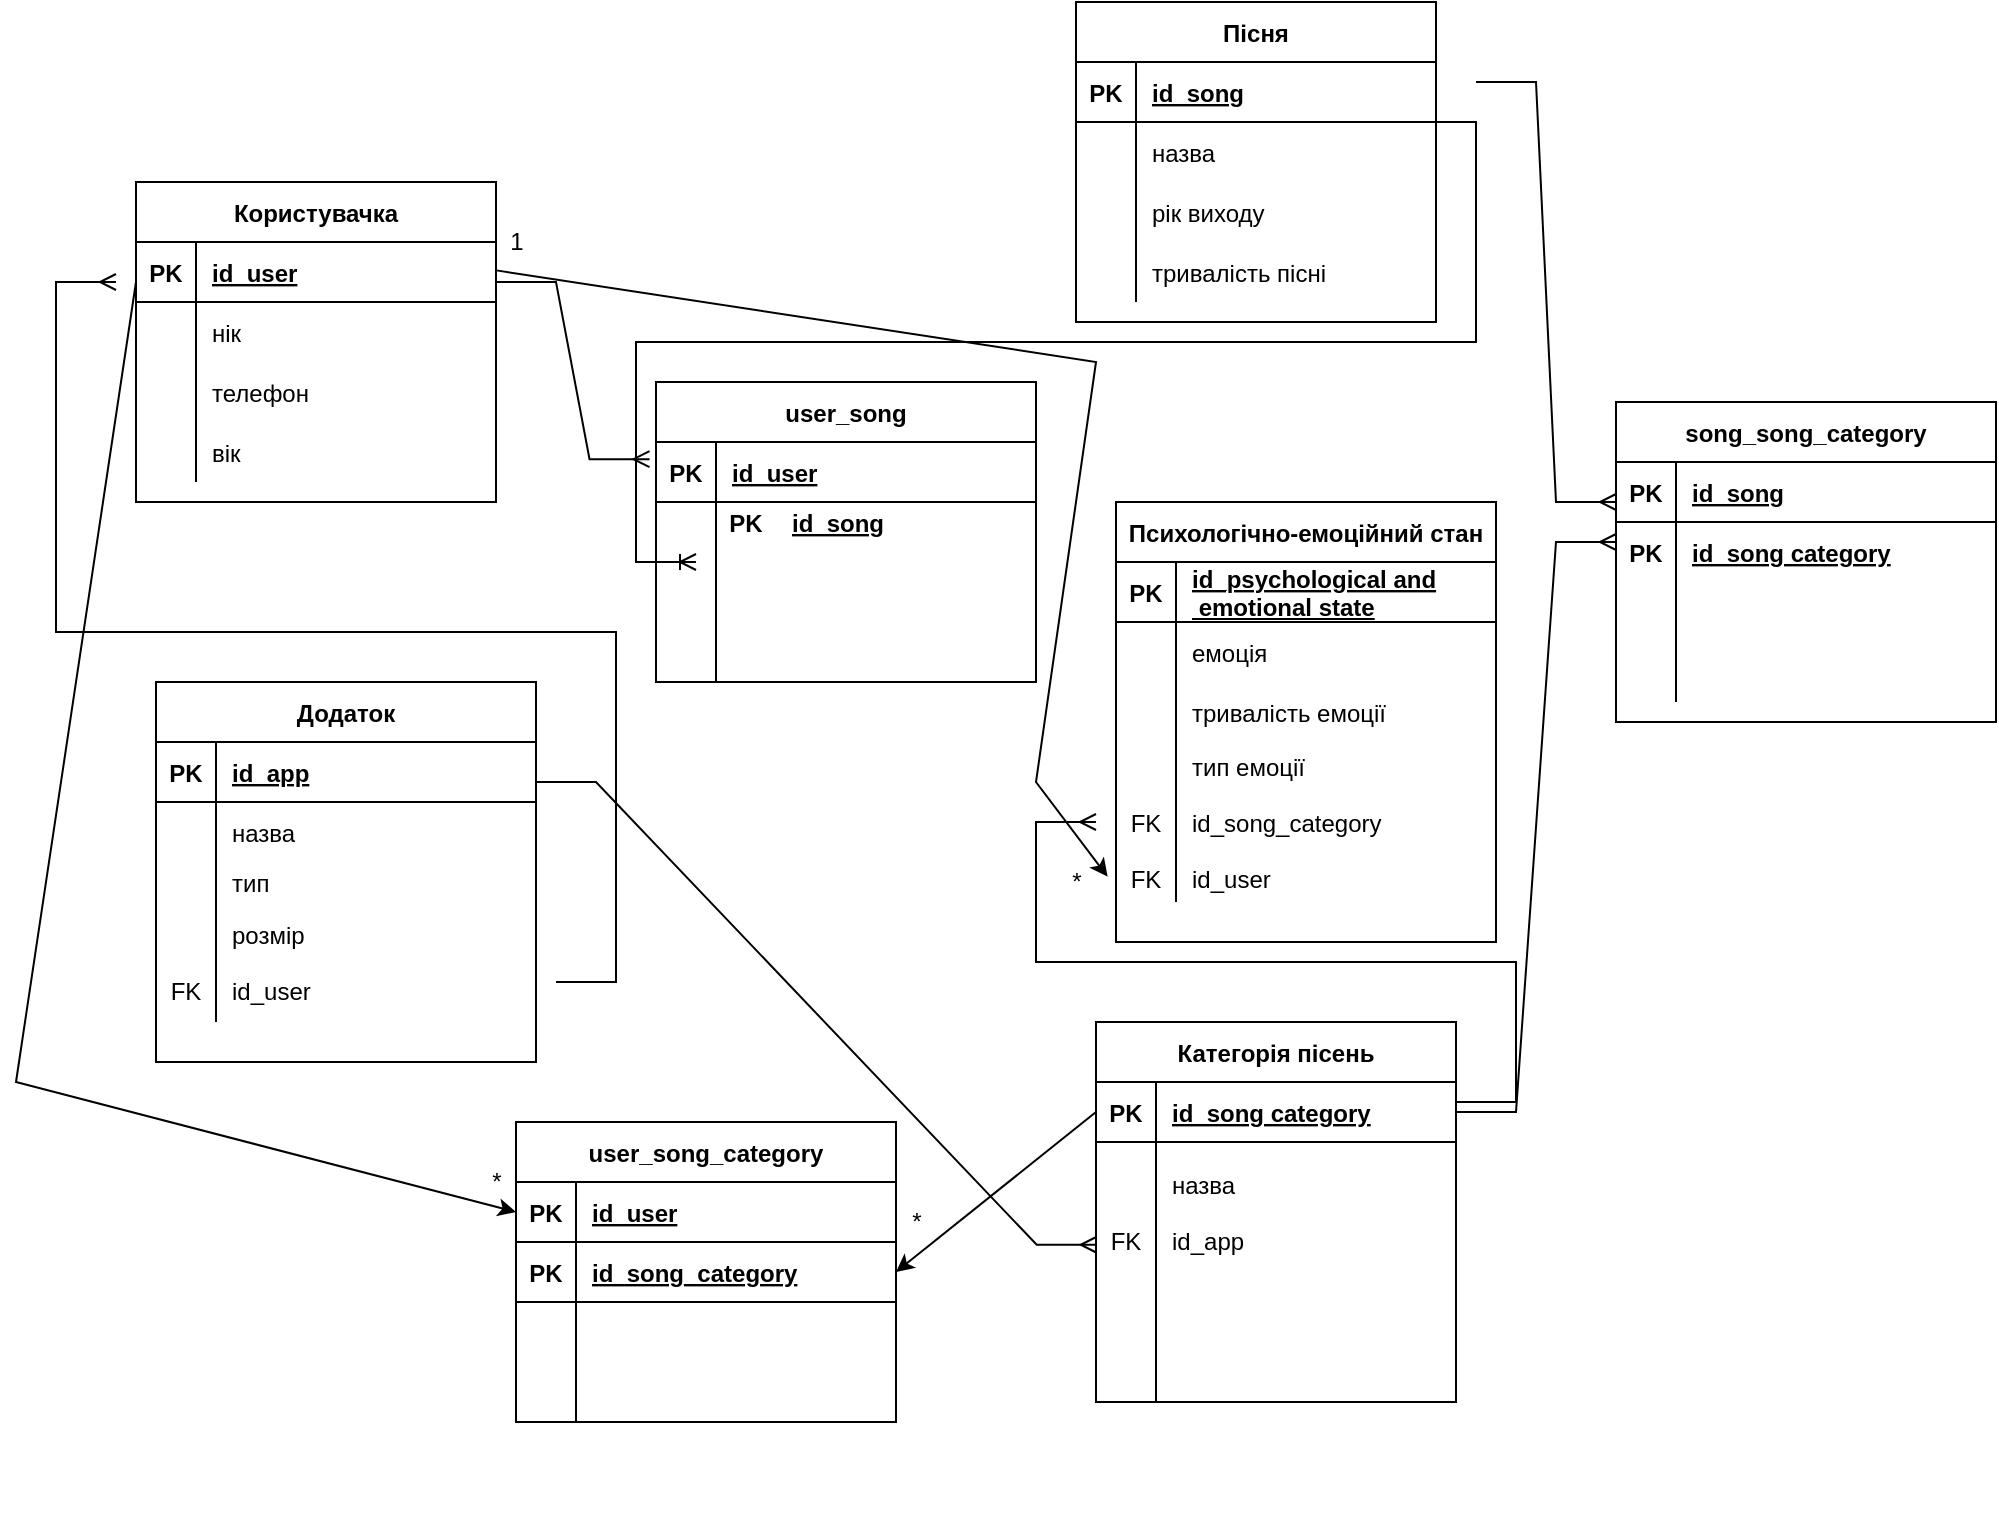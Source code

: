 <?xml version="1.0" encoding="UTF-8"?>
<mxfile version="20.4.0" type="device"><diagram id="ghpTAHf-HTr0tIL5k3uQ" name="Страница 1"><mxGraphModel dx="1263" dy="579" grid="1" gridSize="10" guides="1" tooltips="1" connect="1" arrows="1" fold="1" page="1" pageScale="1" pageWidth="1654" pageHeight="2336" math="0" shadow="0"><root><mxCell id="0"/><mxCell id="1" parent="0"/><mxCell id="PmiIyw7AgyllEpzQ0Uex-28" value="Користувачка" style="shape=table;startSize=30;container=1;collapsible=1;childLayout=tableLayout;fixedRows=1;rowLines=0;fontStyle=1;align=center;resizeLast=1;" vertex="1" parent="1"><mxGeometry x="100" y="90" width="180" height="160" as="geometry"/></mxCell><mxCell id="PmiIyw7AgyllEpzQ0Uex-29" value="" style="shape=tableRow;horizontal=0;startSize=0;swimlaneHead=0;swimlaneBody=0;fillColor=none;collapsible=0;dropTarget=0;points=[[0,0.5],[1,0.5]];portConstraint=eastwest;top=0;left=0;right=0;bottom=1;" vertex="1" parent="PmiIyw7AgyllEpzQ0Uex-28"><mxGeometry y="30" width="180" height="30" as="geometry"/></mxCell><mxCell id="PmiIyw7AgyllEpzQ0Uex-30" value="PK" style="shape=partialRectangle;connectable=0;fillColor=none;top=0;left=0;bottom=0;right=0;fontStyle=1;overflow=hidden;" vertex="1" parent="PmiIyw7AgyllEpzQ0Uex-29"><mxGeometry width="30" height="30" as="geometry"><mxRectangle width="30" height="30" as="alternateBounds"/></mxGeometry></mxCell><mxCell id="PmiIyw7AgyllEpzQ0Uex-31" value="id_user" style="shape=partialRectangle;connectable=0;fillColor=none;top=0;left=0;bottom=0;right=0;align=left;spacingLeft=6;fontStyle=5;overflow=hidden;" vertex="1" parent="PmiIyw7AgyllEpzQ0Uex-29"><mxGeometry x="30" width="150" height="30" as="geometry"><mxRectangle width="150" height="30" as="alternateBounds"/></mxGeometry></mxCell><mxCell id="PmiIyw7AgyllEpzQ0Uex-32" value="" style="shape=tableRow;horizontal=0;startSize=0;swimlaneHead=0;swimlaneBody=0;fillColor=none;collapsible=0;dropTarget=0;points=[[0,0.5],[1,0.5]];portConstraint=eastwest;top=0;left=0;right=0;bottom=0;" vertex="1" parent="PmiIyw7AgyllEpzQ0Uex-28"><mxGeometry y="60" width="180" height="30" as="geometry"/></mxCell><mxCell id="PmiIyw7AgyllEpzQ0Uex-33" value="" style="shape=partialRectangle;connectable=0;fillColor=none;top=0;left=0;bottom=0;right=0;editable=1;overflow=hidden;" vertex="1" parent="PmiIyw7AgyllEpzQ0Uex-32"><mxGeometry width="30" height="30" as="geometry"><mxRectangle width="30" height="30" as="alternateBounds"/></mxGeometry></mxCell><mxCell id="PmiIyw7AgyllEpzQ0Uex-34" value="нік" style="shape=partialRectangle;connectable=0;fillColor=none;top=0;left=0;bottom=0;right=0;align=left;spacingLeft=6;overflow=hidden;" vertex="1" parent="PmiIyw7AgyllEpzQ0Uex-32"><mxGeometry x="30" width="150" height="30" as="geometry"><mxRectangle width="150" height="30" as="alternateBounds"/></mxGeometry></mxCell><mxCell id="PmiIyw7AgyllEpzQ0Uex-35" value="" style="shape=tableRow;horizontal=0;startSize=0;swimlaneHead=0;swimlaneBody=0;fillColor=none;collapsible=0;dropTarget=0;points=[[0,0.5],[1,0.5]];portConstraint=eastwest;top=0;left=0;right=0;bottom=0;" vertex="1" parent="PmiIyw7AgyllEpzQ0Uex-28"><mxGeometry y="90" width="180" height="30" as="geometry"/></mxCell><mxCell id="PmiIyw7AgyllEpzQ0Uex-36" value="" style="shape=partialRectangle;connectable=0;fillColor=none;top=0;left=0;bottom=0;right=0;editable=1;overflow=hidden;" vertex="1" parent="PmiIyw7AgyllEpzQ0Uex-35"><mxGeometry width="30" height="30" as="geometry"><mxRectangle width="30" height="30" as="alternateBounds"/></mxGeometry></mxCell><mxCell id="PmiIyw7AgyllEpzQ0Uex-37" value="телефон" style="shape=partialRectangle;connectable=0;fillColor=none;top=0;left=0;bottom=0;right=0;align=left;spacingLeft=6;overflow=hidden;" vertex="1" parent="PmiIyw7AgyllEpzQ0Uex-35"><mxGeometry x="30" width="150" height="30" as="geometry"><mxRectangle width="150" height="30" as="alternateBounds"/></mxGeometry></mxCell><mxCell id="PmiIyw7AgyllEpzQ0Uex-38" value="" style="shape=tableRow;horizontal=0;startSize=0;swimlaneHead=0;swimlaneBody=0;fillColor=none;collapsible=0;dropTarget=0;points=[[0,0.5],[1,0.5]];portConstraint=eastwest;top=0;left=0;right=0;bottom=0;" vertex="1" parent="PmiIyw7AgyllEpzQ0Uex-28"><mxGeometry y="120" width="180" height="30" as="geometry"/></mxCell><mxCell id="PmiIyw7AgyllEpzQ0Uex-39" value="" style="shape=partialRectangle;connectable=0;fillColor=none;top=0;left=0;bottom=0;right=0;editable=1;overflow=hidden;" vertex="1" parent="PmiIyw7AgyllEpzQ0Uex-38"><mxGeometry width="30" height="30" as="geometry"><mxRectangle width="30" height="30" as="alternateBounds"/></mxGeometry></mxCell><mxCell id="PmiIyw7AgyllEpzQ0Uex-40" value="вік" style="shape=partialRectangle;connectable=0;fillColor=none;top=0;left=0;bottom=0;right=0;align=left;spacingLeft=6;overflow=hidden;" vertex="1" parent="PmiIyw7AgyllEpzQ0Uex-38"><mxGeometry x="30" width="150" height="30" as="geometry"><mxRectangle width="150" height="30" as="alternateBounds"/></mxGeometry></mxCell><mxCell id="PmiIyw7AgyllEpzQ0Uex-41" value="Психологічно-емоційний стан" style="shape=table;startSize=30;container=1;collapsible=1;childLayout=tableLayout;fixedRows=1;rowLines=0;fontStyle=1;align=center;resizeLast=1;" vertex="1" parent="1"><mxGeometry x="590" y="250" width="190" height="220" as="geometry"/></mxCell><mxCell id="PmiIyw7AgyllEpzQ0Uex-42" value="" style="shape=tableRow;horizontal=0;startSize=0;swimlaneHead=0;swimlaneBody=0;fillColor=none;collapsible=0;dropTarget=0;points=[[0,0.5],[1,0.5]];portConstraint=eastwest;top=0;left=0;right=0;bottom=1;" vertex="1" parent="PmiIyw7AgyllEpzQ0Uex-41"><mxGeometry y="30" width="190" height="30" as="geometry"/></mxCell><mxCell id="PmiIyw7AgyllEpzQ0Uex-43" value="PK" style="shape=partialRectangle;connectable=0;fillColor=none;top=0;left=0;bottom=0;right=0;fontStyle=1;overflow=hidden;" vertex="1" parent="PmiIyw7AgyllEpzQ0Uex-42"><mxGeometry width="30" height="30" as="geometry"><mxRectangle width="30" height="30" as="alternateBounds"/></mxGeometry></mxCell><mxCell id="PmiIyw7AgyllEpzQ0Uex-44" value="id_psychological and&#10; emotional state" style="shape=partialRectangle;connectable=0;fillColor=none;top=0;left=0;bottom=0;right=0;align=left;spacingLeft=6;fontStyle=5;overflow=hidden;" vertex="1" parent="PmiIyw7AgyllEpzQ0Uex-42"><mxGeometry x="30" width="160" height="30" as="geometry"><mxRectangle width="160" height="30" as="alternateBounds"/></mxGeometry></mxCell><mxCell id="PmiIyw7AgyllEpzQ0Uex-45" value="" style="shape=tableRow;horizontal=0;startSize=0;swimlaneHead=0;swimlaneBody=0;fillColor=none;collapsible=0;dropTarget=0;points=[[0,0.5],[1,0.5]];portConstraint=eastwest;top=0;left=0;right=0;bottom=0;" vertex="1" parent="PmiIyw7AgyllEpzQ0Uex-41"><mxGeometry y="60" width="190" height="30" as="geometry"/></mxCell><mxCell id="PmiIyw7AgyllEpzQ0Uex-46" value="" style="shape=partialRectangle;connectable=0;fillColor=none;top=0;left=0;bottom=0;right=0;editable=1;overflow=hidden;" vertex="1" parent="PmiIyw7AgyllEpzQ0Uex-45"><mxGeometry width="30" height="30" as="geometry"><mxRectangle width="30" height="30" as="alternateBounds"/></mxGeometry></mxCell><mxCell id="PmiIyw7AgyllEpzQ0Uex-47" value="емоція" style="shape=partialRectangle;connectable=0;fillColor=none;top=0;left=0;bottom=0;right=0;align=left;spacingLeft=6;overflow=hidden;" vertex="1" parent="PmiIyw7AgyllEpzQ0Uex-45"><mxGeometry x="30" width="160" height="30" as="geometry"><mxRectangle width="160" height="30" as="alternateBounds"/></mxGeometry></mxCell><mxCell id="PmiIyw7AgyllEpzQ0Uex-48" value="" style="shape=tableRow;horizontal=0;startSize=0;swimlaneHead=0;swimlaneBody=0;fillColor=none;collapsible=0;dropTarget=0;points=[[0,0.5],[1,0.5]];portConstraint=eastwest;top=0;left=0;right=0;bottom=0;" vertex="1" parent="PmiIyw7AgyllEpzQ0Uex-41"><mxGeometry y="90" width="190" height="30" as="geometry"/></mxCell><mxCell id="PmiIyw7AgyllEpzQ0Uex-49" value="" style="shape=partialRectangle;connectable=0;fillColor=none;top=0;left=0;bottom=0;right=0;editable=1;overflow=hidden;" vertex="1" parent="PmiIyw7AgyllEpzQ0Uex-48"><mxGeometry width="30" height="30" as="geometry"><mxRectangle width="30" height="30" as="alternateBounds"/></mxGeometry></mxCell><mxCell id="PmiIyw7AgyllEpzQ0Uex-50" value="тривалість емоції" style="shape=partialRectangle;connectable=0;fillColor=none;top=0;left=0;bottom=0;right=0;align=left;spacingLeft=6;overflow=hidden;" vertex="1" parent="PmiIyw7AgyllEpzQ0Uex-48"><mxGeometry x="30" width="160" height="30" as="geometry"><mxRectangle width="160" height="30" as="alternateBounds"/></mxGeometry></mxCell><mxCell id="PmiIyw7AgyllEpzQ0Uex-51" value="" style="shape=tableRow;horizontal=0;startSize=0;swimlaneHead=0;swimlaneBody=0;fillColor=none;collapsible=0;dropTarget=0;points=[[0,0.5],[1,0.5]];portConstraint=eastwest;top=0;left=0;right=0;bottom=0;" vertex="1" parent="PmiIyw7AgyllEpzQ0Uex-41"><mxGeometry y="120" width="190" height="80" as="geometry"/></mxCell><mxCell id="PmiIyw7AgyllEpzQ0Uex-52" value="&#10;&#10;FK&#10;&#10;FK" style="shape=partialRectangle;connectable=0;fillColor=none;top=0;left=0;bottom=0;right=0;editable=1;overflow=hidden;" vertex="1" parent="PmiIyw7AgyllEpzQ0Uex-51"><mxGeometry width="30" height="80" as="geometry"><mxRectangle width="30" height="80" as="alternateBounds"/></mxGeometry></mxCell><mxCell id="PmiIyw7AgyllEpzQ0Uex-53" value="тип емоції&#10;&#10;id_song_category&#10;&#10;id_user" style="shape=partialRectangle;connectable=0;fillColor=none;top=0;left=0;bottom=0;right=0;align=left;spacingLeft=6;overflow=hidden;" vertex="1" parent="PmiIyw7AgyllEpzQ0Uex-51"><mxGeometry x="30" width="160" height="80" as="geometry"><mxRectangle width="160" height="80" as="alternateBounds"/></mxGeometry></mxCell><mxCell id="PmiIyw7AgyllEpzQ0Uex-54" value="Пісня" style="shape=table;startSize=30;container=1;collapsible=1;childLayout=tableLayout;fixedRows=1;rowLines=0;fontStyle=1;align=center;resizeLast=1;" vertex="1" parent="1"><mxGeometry x="570" width="180" height="160" as="geometry"/></mxCell><mxCell id="PmiIyw7AgyllEpzQ0Uex-55" value="" style="shape=tableRow;horizontal=0;startSize=0;swimlaneHead=0;swimlaneBody=0;fillColor=none;collapsible=0;dropTarget=0;points=[[0,0.5],[1,0.5]];portConstraint=eastwest;top=0;left=0;right=0;bottom=1;" vertex="1" parent="PmiIyw7AgyllEpzQ0Uex-54"><mxGeometry y="30" width="180" height="30" as="geometry"/></mxCell><mxCell id="PmiIyw7AgyllEpzQ0Uex-56" value="PK" style="shape=partialRectangle;connectable=0;fillColor=none;top=0;left=0;bottom=0;right=0;fontStyle=1;overflow=hidden;" vertex="1" parent="PmiIyw7AgyllEpzQ0Uex-55"><mxGeometry width="30" height="30" as="geometry"><mxRectangle width="30" height="30" as="alternateBounds"/></mxGeometry></mxCell><mxCell id="PmiIyw7AgyllEpzQ0Uex-57" value="id_song" style="shape=partialRectangle;connectable=0;fillColor=none;top=0;left=0;bottom=0;right=0;align=left;spacingLeft=6;fontStyle=5;overflow=hidden;" vertex="1" parent="PmiIyw7AgyllEpzQ0Uex-55"><mxGeometry x="30" width="150" height="30" as="geometry"><mxRectangle width="150" height="30" as="alternateBounds"/></mxGeometry></mxCell><mxCell id="PmiIyw7AgyllEpzQ0Uex-58" value="" style="shape=tableRow;horizontal=0;startSize=0;swimlaneHead=0;swimlaneBody=0;fillColor=none;collapsible=0;dropTarget=0;points=[[0,0.5],[1,0.5]];portConstraint=eastwest;top=0;left=0;right=0;bottom=0;" vertex="1" parent="PmiIyw7AgyllEpzQ0Uex-54"><mxGeometry y="60" width="180" height="30" as="geometry"/></mxCell><mxCell id="PmiIyw7AgyllEpzQ0Uex-59" value="" style="shape=partialRectangle;connectable=0;fillColor=none;top=0;left=0;bottom=0;right=0;editable=1;overflow=hidden;" vertex="1" parent="PmiIyw7AgyllEpzQ0Uex-58"><mxGeometry width="30" height="30" as="geometry"><mxRectangle width="30" height="30" as="alternateBounds"/></mxGeometry></mxCell><mxCell id="PmiIyw7AgyllEpzQ0Uex-60" value="назва" style="shape=partialRectangle;connectable=0;fillColor=none;top=0;left=0;bottom=0;right=0;align=left;spacingLeft=6;overflow=hidden;" vertex="1" parent="PmiIyw7AgyllEpzQ0Uex-58"><mxGeometry x="30" width="150" height="30" as="geometry"><mxRectangle width="150" height="30" as="alternateBounds"/></mxGeometry></mxCell><mxCell id="PmiIyw7AgyllEpzQ0Uex-61" value="" style="shape=tableRow;horizontal=0;startSize=0;swimlaneHead=0;swimlaneBody=0;fillColor=none;collapsible=0;dropTarget=0;points=[[0,0.5],[1,0.5]];portConstraint=eastwest;top=0;left=0;right=0;bottom=0;" vertex="1" parent="PmiIyw7AgyllEpzQ0Uex-54"><mxGeometry y="90" width="180" height="30" as="geometry"/></mxCell><mxCell id="PmiIyw7AgyllEpzQ0Uex-62" value="" style="shape=partialRectangle;connectable=0;fillColor=none;top=0;left=0;bottom=0;right=0;editable=1;overflow=hidden;" vertex="1" parent="PmiIyw7AgyllEpzQ0Uex-61"><mxGeometry width="30" height="30" as="geometry"><mxRectangle width="30" height="30" as="alternateBounds"/></mxGeometry></mxCell><mxCell id="PmiIyw7AgyllEpzQ0Uex-63" value="рік виходу" style="shape=partialRectangle;connectable=0;fillColor=none;top=0;left=0;bottom=0;right=0;align=left;spacingLeft=6;overflow=hidden;" vertex="1" parent="PmiIyw7AgyllEpzQ0Uex-61"><mxGeometry x="30" width="150" height="30" as="geometry"><mxRectangle width="150" height="30" as="alternateBounds"/></mxGeometry></mxCell><mxCell id="PmiIyw7AgyllEpzQ0Uex-64" value="" style="shape=tableRow;horizontal=0;startSize=0;swimlaneHead=0;swimlaneBody=0;fillColor=none;collapsible=0;dropTarget=0;points=[[0,0.5],[1,0.5]];portConstraint=eastwest;top=0;left=0;right=0;bottom=0;" vertex="1" parent="PmiIyw7AgyllEpzQ0Uex-54"><mxGeometry y="120" width="180" height="30" as="geometry"/></mxCell><mxCell id="PmiIyw7AgyllEpzQ0Uex-65" value="" style="shape=partialRectangle;connectable=0;fillColor=none;top=0;left=0;bottom=0;right=0;editable=1;overflow=hidden;" vertex="1" parent="PmiIyw7AgyllEpzQ0Uex-64"><mxGeometry width="30" height="30" as="geometry"><mxRectangle width="30" height="30" as="alternateBounds"/></mxGeometry></mxCell><mxCell id="PmiIyw7AgyllEpzQ0Uex-66" value="тривалість пісні" style="shape=partialRectangle;connectable=0;fillColor=none;top=0;left=0;bottom=0;right=0;align=left;spacingLeft=6;overflow=hidden;" vertex="1" parent="PmiIyw7AgyllEpzQ0Uex-64"><mxGeometry x="30" width="150" height="30" as="geometry"><mxRectangle width="150" height="30" as="alternateBounds"/></mxGeometry></mxCell><mxCell id="PmiIyw7AgyllEpzQ0Uex-67" value="Додаток" style="shape=table;startSize=30;container=1;collapsible=1;childLayout=tableLayout;fixedRows=1;rowLines=0;fontStyle=1;align=center;resizeLast=1;" vertex="1" parent="1"><mxGeometry x="110" y="340" width="190" height="190" as="geometry"/></mxCell><mxCell id="PmiIyw7AgyllEpzQ0Uex-68" value="" style="shape=tableRow;horizontal=0;startSize=0;swimlaneHead=0;swimlaneBody=0;fillColor=none;collapsible=0;dropTarget=0;points=[[0,0.5],[1,0.5]];portConstraint=eastwest;top=0;left=0;right=0;bottom=1;" vertex="1" parent="PmiIyw7AgyllEpzQ0Uex-67"><mxGeometry y="30" width="190" height="30" as="geometry"/></mxCell><mxCell id="PmiIyw7AgyllEpzQ0Uex-69" value="PK" style="shape=partialRectangle;connectable=0;fillColor=none;top=0;left=0;bottom=0;right=0;fontStyle=1;overflow=hidden;" vertex="1" parent="PmiIyw7AgyllEpzQ0Uex-68"><mxGeometry width="30" height="30" as="geometry"><mxRectangle width="30" height="30" as="alternateBounds"/></mxGeometry></mxCell><mxCell id="PmiIyw7AgyllEpzQ0Uex-70" value="id_app" style="shape=partialRectangle;connectable=0;fillColor=none;top=0;left=0;bottom=0;right=0;align=left;spacingLeft=6;fontStyle=5;overflow=hidden;" vertex="1" parent="PmiIyw7AgyllEpzQ0Uex-68"><mxGeometry x="30" width="160" height="30" as="geometry"><mxRectangle width="160" height="30" as="alternateBounds"/></mxGeometry></mxCell><mxCell id="PmiIyw7AgyllEpzQ0Uex-71" value="" style="shape=tableRow;horizontal=0;startSize=0;swimlaneHead=0;swimlaneBody=0;fillColor=none;collapsible=0;dropTarget=0;points=[[0,0.5],[1,0.5]];portConstraint=eastwest;top=0;left=0;right=0;bottom=0;" vertex="1" parent="PmiIyw7AgyllEpzQ0Uex-67"><mxGeometry y="60" width="190" height="30" as="geometry"/></mxCell><mxCell id="PmiIyw7AgyllEpzQ0Uex-72" value="" style="shape=partialRectangle;connectable=0;fillColor=none;top=0;left=0;bottom=0;right=0;editable=1;overflow=hidden;" vertex="1" parent="PmiIyw7AgyllEpzQ0Uex-71"><mxGeometry width="30" height="30" as="geometry"><mxRectangle width="30" height="30" as="alternateBounds"/></mxGeometry></mxCell><mxCell id="PmiIyw7AgyllEpzQ0Uex-73" value="назва" style="shape=partialRectangle;connectable=0;fillColor=none;top=0;left=0;bottom=0;right=0;align=left;spacingLeft=6;overflow=hidden;" vertex="1" parent="PmiIyw7AgyllEpzQ0Uex-71"><mxGeometry x="30" width="160" height="30" as="geometry"><mxRectangle width="160" height="30" as="alternateBounds"/></mxGeometry></mxCell><mxCell id="PmiIyw7AgyllEpzQ0Uex-74" value="" style="shape=tableRow;horizontal=0;startSize=0;swimlaneHead=0;swimlaneBody=0;fillColor=none;collapsible=0;dropTarget=0;points=[[0,0.5],[1,0.5]];portConstraint=eastwest;top=0;left=0;right=0;bottom=0;" vertex="1" parent="PmiIyw7AgyllEpzQ0Uex-67"><mxGeometry y="90" width="190" height="20" as="geometry"/></mxCell><mxCell id="PmiIyw7AgyllEpzQ0Uex-75" value="" style="shape=partialRectangle;connectable=0;fillColor=none;top=0;left=0;bottom=0;right=0;editable=1;overflow=hidden;" vertex="1" parent="PmiIyw7AgyllEpzQ0Uex-74"><mxGeometry width="30" height="20" as="geometry"><mxRectangle width="30" height="20" as="alternateBounds"/></mxGeometry></mxCell><mxCell id="PmiIyw7AgyllEpzQ0Uex-76" value="тип" style="shape=partialRectangle;connectable=0;fillColor=none;top=0;left=0;bottom=0;right=0;align=left;spacingLeft=6;overflow=hidden;" vertex="1" parent="PmiIyw7AgyllEpzQ0Uex-74"><mxGeometry x="30" width="160" height="20" as="geometry"><mxRectangle width="160" height="20" as="alternateBounds"/></mxGeometry></mxCell><mxCell id="PmiIyw7AgyllEpzQ0Uex-77" value="" style="shape=tableRow;horizontal=0;startSize=0;swimlaneHead=0;swimlaneBody=0;fillColor=none;collapsible=0;dropTarget=0;points=[[0,0.5],[1,0.5]];portConstraint=eastwest;top=0;left=0;right=0;bottom=0;" vertex="1" parent="PmiIyw7AgyllEpzQ0Uex-67"><mxGeometry y="110" width="190" height="60" as="geometry"/></mxCell><mxCell id="PmiIyw7AgyllEpzQ0Uex-78" value="&#10;&#10;FK" style="shape=partialRectangle;connectable=0;fillColor=none;top=0;left=0;bottom=0;right=0;editable=1;overflow=hidden;" vertex="1" parent="PmiIyw7AgyllEpzQ0Uex-77"><mxGeometry width="30" height="60" as="geometry"><mxRectangle width="30" height="60" as="alternateBounds"/></mxGeometry></mxCell><mxCell id="PmiIyw7AgyllEpzQ0Uex-79" value="розмір&#10;&#10;id_user" style="shape=partialRectangle;connectable=0;fillColor=none;top=0;left=0;bottom=0;right=0;align=left;spacingLeft=6;overflow=hidden;" vertex="1" parent="PmiIyw7AgyllEpzQ0Uex-77"><mxGeometry x="30" width="160" height="60" as="geometry"><mxRectangle width="160" height="60" as="alternateBounds"/></mxGeometry></mxCell><mxCell id="PmiIyw7AgyllEpzQ0Uex-80" value="Категорія пісень" style="shape=table;startSize=30;container=1;collapsible=1;childLayout=tableLayout;fixedRows=1;rowLines=0;fontStyle=1;align=center;resizeLast=1;" vertex="1" parent="1"><mxGeometry x="580" y="510" width="180" height="190" as="geometry"/></mxCell><mxCell id="PmiIyw7AgyllEpzQ0Uex-81" value="" style="shape=tableRow;horizontal=0;startSize=0;swimlaneHead=0;swimlaneBody=0;fillColor=none;collapsible=0;dropTarget=0;points=[[0,0.5],[1,0.5]];portConstraint=eastwest;top=0;left=0;right=0;bottom=1;" vertex="1" parent="PmiIyw7AgyllEpzQ0Uex-80"><mxGeometry y="30" width="180" height="30" as="geometry"/></mxCell><mxCell id="PmiIyw7AgyllEpzQ0Uex-82" value="PK" style="shape=partialRectangle;connectable=0;fillColor=none;top=0;left=0;bottom=0;right=0;fontStyle=1;overflow=hidden;" vertex="1" parent="PmiIyw7AgyllEpzQ0Uex-81"><mxGeometry width="30" height="30" as="geometry"><mxRectangle width="30" height="30" as="alternateBounds"/></mxGeometry></mxCell><mxCell id="PmiIyw7AgyllEpzQ0Uex-83" value="id_song category" style="shape=partialRectangle;connectable=0;fillColor=none;top=0;left=0;bottom=0;right=0;align=left;spacingLeft=6;fontStyle=5;overflow=hidden;" vertex="1" parent="PmiIyw7AgyllEpzQ0Uex-81"><mxGeometry x="30" width="150" height="30" as="geometry"><mxRectangle width="150" height="30" as="alternateBounds"/></mxGeometry></mxCell><mxCell id="PmiIyw7AgyllEpzQ0Uex-84" value="" style="shape=tableRow;horizontal=0;startSize=0;swimlaneHead=0;swimlaneBody=0;fillColor=none;collapsible=0;dropTarget=0;points=[[0,0.5],[1,0.5]];portConstraint=eastwest;top=0;left=0;right=0;bottom=0;" vertex="1" parent="PmiIyw7AgyllEpzQ0Uex-80"><mxGeometry y="60" width="180" height="70" as="geometry"/></mxCell><mxCell id="PmiIyw7AgyllEpzQ0Uex-85" value="&#10;&#10;FK" style="shape=partialRectangle;connectable=0;fillColor=none;top=0;left=0;bottom=0;right=0;editable=1;overflow=hidden;" vertex="1" parent="PmiIyw7AgyllEpzQ0Uex-84"><mxGeometry width="30" height="70" as="geometry"><mxRectangle width="30" height="70" as="alternateBounds"/></mxGeometry></mxCell><mxCell id="PmiIyw7AgyllEpzQ0Uex-86" value="назва&#10;&#10;id_app" style="shape=partialRectangle;connectable=0;fillColor=none;top=0;left=0;bottom=0;right=0;align=left;spacingLeft=6;overflow=hidden;" vertex="1" parent="PmiIyw7AgyllEpzQ0Uex-84"><mxGeometry x="30" width="150" height="70" as="geometry"><mxRectangle width="150" height="70" as="alternateBounds"/></mxGeometry></mxCell><mxCell id="PmiIyw7AgyllEpzQ0Uex-87" value="" style="shape=tableRow;horizontal=0;startSize=0;swimlaneHead=0;swimlaneBody=0;fillColor=none;collapsible=0;dropTarget=0;points=[[0,0.5],[1,0.5]];portConstraint=eastwest;top=0;left=0;right=0;bottom=0;" vertex="1" parent="PmiIyw7AgyllEpzQ0Uex-80"><mxGeometry y="130" width="180" height="30" as="geometry"/></mxCell><mxCell id="PmiIyw7AgyllEpzQ0Uex-88" value="" style="shape=partialRectangle;connectable=0;fillColor=none;top=0;left=0;bottom=0;right=0;editable=1;overflow=hidden;" vertex="1" parent="PmiIyw7AgyllEpzQ0Uex-87"><mxGeometry width="30" height="30" as="geometry"><mxRectangle width="30" height="30" as="alternateBounds"/></mxGeometry></mxCell><mxCell id="PmiIyw7AgyllEpzQ0Uex-89" value="" style="shape=partialRectangle;connectable=0;fillColor=none;top=0;left=0;bottom=0;right=0;align=left;spacingLeft=6;overflow=hidden;" vertex="1" parent="PmiIyw7AgyllEpzQ0Uex-87"><mxGeometry x="30" width="150" height="30" as="geometry"><mxRectangle width="150" height="30" as="alternateBounds"/></mxGeometry></mxCell><mxCell id="PmiIyw7AgyllEpzQ0Uex-90" value="" style="shape=tableRow;horizontal=0;startSize=0;swimlaneHead=0;swimlaneBody=0;fillColor=none;collapsible=0;dropTarget=0;points=[[0,0.5],[1,0.5]];portConstraint=eastwest;top=0;left=0;right=0;bottom=0;" vertex="1" parent="PmiIyw7AgyllEpzQ0Uex-80"><mxGeometry y="160" width="180" height="30" as="geometry"/></mxCell><mxCell id="PmiIyw7AgyllEpzQ0Uex-91" value="" style="shape=partialRectangle;connectable=0;fillColor=none;top=0;left=0;bottom=0;right=0;editable=1;overflow=hidden;" vertex="1" parent="PmiIyw7AgyllEpzQ0Uex-90"><mxGeometry width="30" height="30" as="geometry"><mxRectangle width="30" height="30" as="alternateBounds"/></mxGeometry></mxCell><mxCell id="PmiIyw7AgyllEpzQ0Uex-92" value="" style="shape=partialRectangle;connectable=0;fillColor=none;top=0;left=0;bottom=0;right=0;align=left;spacingLeft=6;overflow=hidden;" vertex="1" parent="PmiIyw7AgyllEpzQ0Uex-90"><mxGeometry x="30" width="150" height="30" as="geometry"><mxRectangle width="150" height="30" as="alternateBounds"/></mxGeometry></mxCell><mxCell id="PmiIyw7AgyllEpzQ0Uex-111" value="" style="edgeStyle=entityRelationEdgeStyle;fontSize=12;html=1;endArrow=ERmany;rounded=0;" edge="1" parent="1"><mxGeometry width="100" height="100" relative="1" as="geometry"><mxPoint x="310" y="490" as="sourcePoint"/><mxPoint x="90" y="140" as="targetPoint"/></mxGeometry></mxCell><mxCell id="PmiIyw7AgyllEpzQ0Uex-112" value="" style="edgeStyle=entityRelationEdgeStyle;fontSize=12;html=1;endArrow=ERmany;rounded=0;entryX=0.002;entryY=0.734;entryDx=0;entryDy=0;entryPerimeter=0;" edge="1" parent="1" target="PmiIyw7AgyllEpzQ0Uex-84"><mxGeometry width="100" height="100" relative="1" as="geometry"><mxPoint x="300" y="390" as="sourcePoint"/><mxPoint x="480" y="400" as="targetPoint"/></mxGeometry></mxCell><mxCell id="PmiIyw7AgyllEpzQ0Uex-113" value="user_song" style="shape=table;startSize=30;container=1;collapsible=1;childLayout=tableLayout;fixedRows=1;rowLines=0;fontStyle=1;align=center;resizeLast=1;" vertex="1" parent="1"><mxGeometry x="360" y="190" width="190" height="150" as="geometry"/></mxCell><mxCell id="PmiIyw7AgyllEpzQ0Uex-114" value="" style="shape=tableRow;horizontal=0;startSize=0;swimlaneHead=0;swimlaneBody=0;fillColor=none;collapsible=0;dropTarget=0;points=[[0,0.5],[1,0.5]];portConstraint=eastwest;top=0;left=0;right=0;bottom=1;" vertex="1" parent="PmiIyw7AgyllEpzQ0Uex-113"><mxGeometry y="30" width="190" height="30" as="geometry"/></mxCell><mxCell id="PmiIyw7AgyllEpzQ0Uex-115" value="PK" style="shape=partialRectangle;connectable=0;fillColor=none;top=0;left=0;bottom=0;right=0;fontStyle=1;overflow=hidden;" vertex="1" parent="PmiIyw7AgyllEpzQ0Uex-114"><mxGeometry width="30" height="30" as="geometry"><mxRectangle width="30" height="30" as="alternateBounds"/></mxGeometry></mxCell><mxCell id="PmiIyw7AgyllEpzQ0Uex-116" value="id_user" style="shape=partialRectangle;connectable=0;fillColor=none;top=0;left=0;bottom=0;right=0;align=left;spacingLeft=6;fontStyle=5;overflow=hidden;" vertex="1" parent="PmiIyw7AgyllEpzQ0Uex-114"><mxGeometry x="30" width="160" height="30" as="geometry"><mxRectangle width="160" height="30" as="alternateBounds"/></mxGeometry></mxCell><mxCell id="PmiIyw7AgyllEpzQ0Uex-117" value="" style="shape=tableRow;horizontal=0;startSize=0;swimlaneHead=0;swimlaneBody=0;fillColor=none;collapsible=0;dropTarget=0;points=[[0,0.5],[1,0.5]];portConstraint=eastwest;top=0;left=0;right=0;bottom=0;" vertex="1" parent="PmiIyw7AgyllEpzQ0Uex-113"><mxGeometry y="60" width="190" height="30" as="geometry"/></mxCell><mxCell id="PmiIyw7AgyllEpzQ0Uex-118" value="" style="shape=partialRectangle;connectable=0;fillColor=none;top=0;left=0;bottom=0;right=0;editable=1;overflow=hidden;" vertex="1" parent="PmiIyw7AgyllEpzQ0Uex-117"><mxGeometry width="30" height="30" as="geometry"><mxRectangle width="30" height="30" as="alternateBounds"/></mxGeometry></mxCell><mxCell id="PmiIyw7AgyllEpzQ0Uex-119" value="" style="shape=partialRectangle;connectable=0;fillColor=none;top=0;left=0;bottom=0;right=0;align=left;spacingLeft=6;overflow=hidden;" vertex="1" parent="PmiIyw7AgyllEpzQ0Uex-117"><mxGeometry x="30" width="160" height="30" as="geometry"><mxRectangle width="160" height="30" as="alternateBounds"/></mxGeometry></mxCell><mxCell id="PmiIyw7AgyllEpzQ0Uex-120" value="" style="shape=tableRow;horizontal=0;startSize=0;swimlaneHead=0;swimlaneBody=0;fillColor=none;collapsible=0;dropTarget=0;points=[[0,0.5],[1,0.5]];portConstraint=eastwest;top=0;left=0;right=0;bottom=0;" vertex="1" parent="PmiIyw7AgyllEpzQ0Uex-113"><mxGeometry y="90" width="190" height="30" as="geometry"/></mxCell><mxCell id="PmiIyw7AgyllEpzQ0Uex-121" value="" style="shape=partialRectangle;connectable=0;fillColor=none;top=0;left=0;bottom=0;right=0;editable=1;overflow=hidden;" vertex="1" parent="PmiIyw7AgyllEpzQ0Uex-120"><mxGeometry width="30" height="30" as="geometry"><mxRectangle width="30" height="30" as="alternateBounds"/></mxGeometry></mxCell><mxCell id="PmiIyw7AgyllEpzQ0Uex-122" value="" style="shape=partialRectangle;connectable=0;fillColor=none;top=0;left=0;bottom=0;right=0;align=left;spacingLeft=6;overflow=hidden;" vertex="1" parent="PmiIyw7AgyllEpzQ0Uex-120"><mxGeometry x="30" width="160" height="30" as="geometry"><mxRectangle width="160" height="30" as="alternateBounds"/></mxGeometry></mxCell><mxCell id="PmiIyw7AgyllEpzQ0Uex-123" value="" style="shape=tableRow;horizontal=0;startSize=0;swimlaneHead=0;swimlaneBody=0;fillColor=none;collapsible=0;dropTarget=0;points=[[0,0.5],[1,0.5]];portConstraint=eastwest;top=0;left=0;right=0;bottom=0;" vertex="1" parent="PmiIyw7AgyllEpzQ0Uex-113"><mxGeometry y="120" width="190" height="30" as="geometry"/></mxCell><mxCell id="PmiIyw7AgyllEpzQ0Uex-124" value="" style="shape=partialRectangle;connectable=0;fillColor=none;top=0;left=0;bottom=0;right=0;editable=1;overflow=hidden;" vertex="1" parent="PmiIyw7AgyllEpzQ0Uex-123"><mxGeometry width="30" height="30" as="geometry"><mxRectangle width="30" height="30" as="alternateBounds"/></mxGeometry></mxCell><mxCell id="PmiIyw7AgyllEpzQ0Uex-125" value="" style="shape=partialRectangle;connectable=0;fillColor=none;top=0;left=0;bottom=0;right=0;align=left;spacingLeft=6;overflow=hidden;" vertex="1" parent="PmiIyw7AgyllEpzQ0Uex-123"><mxGeometry x="30" width="160" height="30" as="geometry"><mxRectangle width="160" height="30" as="alternateBounds"/></mxGeometry></mxCell><mxCell id="PmiIyw7AgyllEpzQ0Uex-126" value="PK" style="shape=partialRectangle;connectable=0;fillColor=none;top=0;left=0;bottom=0;right=0;fontStyle=1;overflow=hidden;" vertex="1" parent="1"><mxGeometry x="390" y="245" width="30" height="30" as="geometry"><mxRectangle width="30" height="30" as="alternateBounds"/></mxGeometry></mxCell><mxCell id="PmiIyw7AgyllEpzQ0Uex-127" value="id_song" style="shape=partialRectangle;connectable=0;fillColor=none;top=0;left=0;bottom=0;right=0;align=left;spacingLeft=6;fontStyle=5;overflow=hidden;" vertex="1" parent="1"><mxGeometry x="420" y="245" width="160" height="30" as="geometry"><mxRectangle width="160" height="30" as="alternateBounds"/></mxGeometry></mxCell><mxCell id="PmiIyw7AgyllEpzQ0Uex-129" value="" style="edgeStyle=entityRelationEdgeStyle;fontSize=12;html=1;endArrow=ERmany;rounded=0;entryX=-0.017;entryY=0.287;entryDx=0;entryDy=0;entryPerimeter=0;" edge="1" parent="1" target="PmiIyw7AgyllEpzQ0Uex-114"><mxGeometry width="100" height="100" relative="1" as="geometry"><mxPoint x="280" y="140" as="sourcePoint"/><mxPoint x="380" y="40" as="targetPoint"/></mxGeometry></mxCell><mxCell id="PmiIyw7AgyllEpzQ0Uex-130" value="" style="edgeStyle=entityRelationEdgeStyle;fontSize=12;html=1;endArrow=ERoneToMany;rounded=0;" edge="1" parent="1"><mxGeometry width="100" height="100" relative="1" as="geometry"><mxPoint x="740" y="60" as="sourcePoint"/><mxPoint x="380" y="280" as="targetPoint"/></mxGeometry></mxCell><mxCell id="PmiIyw7AgyllEpzQ0Uex-131" value="song_song_category" style="shape=table;startSize=30;container=1;collapsible=1;childLayout=tableLayout;fixedRows=1;rowLines=0;fontStyle=1;align=center;resizeLast=1;" vertex="1" parent="1"><mxGeometry x="840" y="200" width="190" height="160" as="geometry"/></mxCell><mxCell id="PmiIyw7AgyllEpzQ0Uex-132" value="" style="shape=tableRow;horizontal=0;startSize=0;swimlaneHead=0;swimlaneBody=0;fillColor=none;collapsible=0;dropTarget=0;points=[[0,0.5],[1,0.5]];portConstraint=eastwest;top=0;left=0;right=0;bottom=1;" vertex="1" parent="PmiIyw7AgyllEpzQ0Uex-131"><mxGeometry y="30" width="190" height="30" as="geometry"/></mxCell><mxCell id="PmiIyw7AgyllEpzQ0Uex-133" value="PK" style="shape=partialRectangle;connectable=0;fillColor=none;top=0;left=0;bottom=0;right=0;fontStyle=1;overflow=hidden;" vertex="1" parent="PmiIyw7AgyllEpzQ0Uex-132"><mxGeometry width="30" height="30" as="geometry"><mxRectangle width="30" height="30" as="alternateBounds"/></mxGeometry></mxCell><mxCell id="PmiIyw7AgyllEpzQ0Uex-134" value="id_song" style="shape=partialRectangle;connectable=0;fillColor=none;top=0;left=0;bottom=0;right=0;align=left;spacingLeft=6;fontStyle=5;overflow=hidden;" vertex="1" parent="PmiIyw7AgyllEpzQ0Uex-132"><mxGeometry x="30" width="160" height="30" as="geometry"><mxRectangle width="160" height="30" as="alternateBounds"/></mxGeometry></mxCell><mxCell id="PmiIyw7AgyllEpzQ0Uex-135" value="" style="shape=tableRow;horizontal=0;startSize=0;swimlaneHead=0;swimlaneBody=0;fillColor=none;collapsible=0;dropTarget=0;points=[[0,0.5],[1,0.5]];portConstraint=eastwest;top=0;left=0;right=0;bottom=0;" vertex="1" parent="PmiIyw7AgyllEpzQ0Uex-131"><mxGeometry y="60" width="190" height="30" as="geometry"/></mxCell><mxCell id="PmiIyw7AgyllEpzQ0Uex-136" value="" style="shape=partialRectangle;connectable=0;fillColor=none;top=0;left=0;bottom=0;right=0;editable=1;overflow=hidden;" vertex="1" parent="PmiIyw7AgyllEpzQ0Uex-135"><mxGeometry width="30" height="30" as="geometry"><mxRectangle width="30" height="30" as="alternateBounds"/></mxGeometry></mxCell><mxCell id="PmiIyw7AgyllEpzQ0Uex-137" value="" style="shape=partialRectangle;connectable=0;fillColor=none;top=0;left=0;bottom=0;right=0;align=left;spacingLeft=6;overflow=hidden;" vertex="1" parent="PmiIyw7AgyllEpzQ0Uex-135"><mxGeometry x="30" width="160" height="30" as="geometry"><mxRectangle width="160" height="30" as="alternateBounds"/></mxGeometry></mxCell><mxCell id="PmiIyw7AgyllEpzQ0Uex-138" value="" style="shape=tableRow;horizontal=0;startSize=0;swimlaneHead=0;swimlaneBody=0;fillColor=none;collapsible=0;dropTarget=0;points=[[0,0.5],[1,0.5]];portConstraint=eastwest;top=0;left=0;right=0;bottom=0;" vertex="1" parent="PmiIyw7AgyllEpzQ0Uex-131"><mxGeometry y="90" width="190" height="30" as="geometry"/></mxCell><mxCell id="PmiIyw7AgyllEpzQ0Uex-139" value="" style="shape=partialRectangle;connectable=0;fillColor=none;top=0;left=0;bottom=0;right=0;editable=1;overflow=hidden;" vertex="1" parent="PmiIyw7AgyllEpzQ0Uex-138"><mxGeometry width="30" height="30" as="geometry"><mxRectangle width="30" height="30" as="alternateBounds"/></mxGeometry></mxCell><mxCell id="PmiIyw7AgyllEpzQ0Uex-140" value="" style="shape=partialRectangle;connectable=0;fillColor=none;top=0;left=0;bottom=0;right=0;align=left;spacingLeft=6;overflow=hidden;" vertex="1" parent="PmiIyw7AgyllEpzQ0Uex-138"><mxGeometry x="30" width="160" height="30" as="geometry"><mxRectangle width="160" height="30" as="alternateBounds"/></mxGeometry></mxCell><mxCell id="PmiIyw7AgyllEpzQ0Uex-141" value="" style="shape=tableRow;horizontal=0;startSize=0;swimlaneHead=0;swimlaneBody=0;fillColor=none;collapsible=0;dropTarget=0;points=[[0,0.5],[1,0.5]];portConstraint=eastwest;top=0;left=0;right=0;bottom=0;" vertex="1" parent="PmiIyw7AgyllEpzQ0Uex-131"><mxGeometry y="120" width="190" height="30" as="geometry"/></mxCell><mxCell id="PmiIyw7AgyllEpzQ0Uex-142" value="" style="shape=partialRectangle;connectable=0;fillColor=none;top=0;left=0;bottom=0;right=0;editable=1;overflow=hidden;" vertex="1" parent="PmiIyw7AgyllEpzQ0Uex-141"><mxGeometry width="30" height="30" as="geometry"><mxRectangle width="30" height="30" as="alternateBounds"/></mxGeometry></mxCell><mxCell id="PmiIyw7AgyllEpzQ0Uex-143" value="" style="shape=partialRectangle;connectable=0;fillColor=none;top=0;left=0;bottom=0;right=0;align=left;spacingLeft=6;overflow=hidden;" vertex="1" parent="PmiIyw7AgyllEpzQ0Uex-141"><mxGeometry x="30" width="160" height="30" as="geometry"><mxRectangle width="160" height="30" as="alternateBounds"/></mxGeometry></mxCell><mxCell id="PmiIyw7AgyllEpzQ0Uex-145" value="" style="edgeStyle=entityRelationEdgeStyle;fontSize=12;html=1;endArrow=ERmany;rounded=0;" edge="1" parent="1"><mxGeometry width="100" height="100" relative="1" as="geometry"><mxPoint x="770" y="40" as="sourcePoint"/><mxPoint x="840" y="250" as="targetPoint"/></mxGeometry></mxCell><mxCell id="PmiIyw7AgyllEpzQ0Uex-146" value="PK" style="shape=partialRectangle;connectable=0;fillColor=none;top=0;left=0;bottom=0;right=0;fontStyle=1;overflow=hidden;" vertex="1" parent="1"><mxGeometry x="840" y="260" width="30" height="30" as="geometry"><mxRectangle width="30" height="30" as="alternateBounds"/></mxGeometry></mxCell><mxCell id="PmiIyw7AgyllEpzQ0Uex-147" value="id_song category" style="shape=partialRectangle;connectable=0;fillColor=none;top=0;left=0;bottom=0;right=0;align=left;spacingLeft=6;fontStyle=5;overflow=hidden;" vertex="1" parent="1"><mxGeometry x="870" y="260" width="160" height="30" as="geometry"><mxRectangle width="160" height="30" as="alternateBounds"/></mxGeometry></mxCell><mxCell id="PmiIyw7AgyllEpzQ0Uex-148" value="" style="edgeStyle=entityRelationEdgeStyle;fontSize=12;html=1;endArrow=ERmany;rounded=0;" edge="1" parent="1"><mxGeometry width="100" height="100" relative="1" as="geometry"><mxPoint x="760" y="555" as="sourcePoint"/><mxPoint x="840" y="270" as="targetPoint"/></mxGeometry></mxCell><mxCell id="PmiIyw7AgyllEpzQ0Uex-152" value="" style="edgeStyle=entityRelationEdgeStyle;fontSize=12;html=1;endArrow=ERmany;rounded=0;" edge="1" parent="1"><mxGeometry width="100" height="100" relative="1" as="geometry"><mxPoint x="760" y="550" as="sourcePoint"/><mxPoint x="580" y="410" as="targetPoint"/></mxGeometry></mxCell><mxCell id="PmiIyw7AgyllEpzQ0Uex-155" value="1" style="text;html=1;align=center;verticalAlign=middle;resizable=0;points=[];autosize=1;strokeColor=none;fillColor=none;" vertex="1" parent="1"><mxGeometry x="275" y="105" width="30" height="30" as="geometry"/></mxCell><mxCell id="PmiIyw7AgyllEpzQ0Uex-156" value="" style="endArrow=classic;html=1;rounded=0;exitX=0.173;exitY=0.973;exitDx=0;exitDy=0;exitPerimeter=0;entryX=-0.022;entryY=0.842;entryDx=0;entryDy=0;entryPerimeter=0;" edge="1" parent="1" source="PmiIyw7AgyllEpzQ0Uex-155" target="PmiIyw7AgyllEpzQ0Uex-51"><mxGeometry width="50" height="50" relative="1" as="geometry"><mxPoint x="490" y="350" as="sourcePoint"/><mxPoint x="540" y="300" as="targetPoint"/><Array as="points"><mxPoint x="580" y="180"/><mxPoint x="550" y="390"/></Array></mxGeometry></mxCell><mxCell id="PmiIyw7AgyllEpzQ0Uex-157" value="*" style="text;html=1;align=center;verticalAlign=middle;resizable=0;points=[];autosize=1;strokeColor=none;fillColor=none;" vertex="1" parent="1"><mxGeometry x="555" y="425" width="30" height="30" as="geometry"/></mxCell><mxCell id="PmiIyw7AgyllEpzQ0Uex-158" value="user_song_category" style="shape=table;startSize=30;container=1;collapsible=1;childLayout=tableLayout;fixedRows=1;rowLines=0;fontStyle=1;align=center;resizeLast=1;" vertex="1" parent="1"><mxGeometry x="290" y="560" width="190" height="150" as="geometry"/></mxCell><mxCell id="PmiIyw7AgyllEpzQ0Uex-159" value="" style="shape=tableRow;horizontal=0;startSize=0;swimlaneHead=0;swimlaneBody=0;fillColor=none;collapsible=0;dropTarget=0;points=[[0,0.5],[1,0.5]];portConstraint=eastwest;top=0;left=0;right=0;bottom=1;" vertex="1" parent="PmiIyw7AgyllEpzQ0Uex-158"><mxGeometry y="30" width="190" height="30" as="geometry"/></mxCell><mxCell id="PmiIyw7AgyllEpzQ0Uex-160" value="PK" style="shape=partialRectangle;connectable=0;fillColor=none;top=0;left=0;bottom=0;right=0;fontStyle=1;overflow=hidden;" vertex="1" parent="PmiIyw7AgyllEpzQ0Uex-159"><mxGeometry width="30" height="30" as="geometry"><mxRectangle width="30" height="30" as="alternateBounds"/></mxGeometry></mxCell><mxCell id="PmiIyw7AgyllEpzQ0Uex-161" value="id_user" style="shape=partialRectangle;connectable=0;fillColor=none;top=0;left=0;bottom=0;right=0;align=left;spacingLeft=6;fontStyle=5;overflow=hidden;" vertex="1" parent="PmiIyw7AgyllEpzQ0Uex-159"><mxGeometry x="30" width="160" height="30" as="geometry"><mxRectangle width="160" height="30" as="alternateBounds"/></mxGeometry></mxCell><mxCell id="PmiIyw7AgyllEpzQ0Uex-162" value="" style="shape=tableRow;horizontal=0;startSize=0;swimlaneHead=0;swimlaneBody=0;fillColor=none;collapsible=0;dropTarget=0;points=[[0,0.5],[1,0.5]];portConstraint=eastwest;top=0;left=0;right=0;bottom=0;" vertex="1" parent="PmiIyw7AgyllEpzQ0Uex-158"><mxGeometry y="60" width="190" height="30" as="geometry"/></mxCell><mxCell id="PmiIyw7AgyllEpzQ0Uex-163" value="" style="shape=partialRectangle;connectable=0;fillColor=none;top=0;left=0;bottom=0;right=0;editable=1;overflow=hidden;" vertex="1" parent="PmiIyw7AgyllEpzQ0Uex-162"><mxGeometry width="30" height="30" as="geometry"><mxRectangle width="30" height="30" as="alternateBounds"/></mxGeometry></mxCell><mxCell id="PmiIyw7AgyllEpzQ0Uex-164" value="" style="shape=partialRectangle;connectable=0;fillColor=none;top=0;left=0;bottom=0;right=0;align=left;spacingLeft=6;overflow=hidden;" vertex="1" parent="PmiIyw7AgyllEpzQ0Uex-162"><mxGeometry x="30" width="160" height="30" as="geometry"><mxRectangle width="160" height="30" as="alternateBounds"/></mxGeometry></mxCell><mxCell id="PmiIyw7AgyllEpzQ0Uex-165" value="" style="shape=tableRow;horizontal=0;startSize=0;swimlaneHead=0;swimlaneBody=0;fillColor=none;collapsible=0;dropTarget=0;points=[[0,0.5],[1,0.5]];portConstraint=eastwest;top=0;left=0;right=0;bottom=0;" vertex="1" parent="PmiIyw7AgyllEpzQ0Uex-158"><mxGeometry y="90" width="190" height="30" as="geometry"/></mxCell><mxCell id="PmiIyw7AgyllEpzQ0Uex-166" value="" style="shape=partialRectangle;connectable=0;fillColor=none;top=0;left=0;bottom=0;right=0;editable=1;overflow=hidden;" vertex="1" parent="PmiIyw7AgyllEpzQ0Uex-165"><mxGeometry width="30" height="30" as="geometry"><mxRectangle width="30" height="30" as="alternateBounds"/></mxGeometry></mxCell><mxCell id="PmiIyw7AgyllEpzQ0Uex-167" value="" style="shape=partialRectangle;connectable=0;fillColor=none;top=0;left=0;bottom=0;right=0;align=left;spacingLeft=6;overflow=hidden;" vertex="1" parent="PmiIyw7AgyllEpzQ0Uex-165"><mxGeometry x="30" width="160" height="30" as="geometry"><mxRectangle width="160" height="30" as="alternateBounds"/></mxGeometry></mxCell><mxCell id="PmiIyw7AgyllEpzQ0Uex-168" value="" style="shape=tableRow;horizontal=0;startSize=0;swimlaneHead=0;swimlaneBody=0;fillColor=none;collapsible=0;dropTarget=0;points=[[0,0.5],[1,0.5]];portConstraint=eastwest;top=0;left=0;right=0;bottom=0;" vertex="1" parent="PmiIyw7AgyllEpzQ0Uex-158"><mxGeometry y="120" width="190" height="30" as="geometry"/></mxCell><mxCell id="PmiIyw7AgyllEpzQ0Uex-169" value="" style="shape=partialRectangle;connectable=0;fillColor=none;top=0;left=0;bottom=0;right=0;editable=1;overflow=hidden;" vertex="1" parent="PmiIyw7AgyllEpzQ0Uex-168"><mxGeometry width="30" height="30" as="geometry"><mxRectangle width="30" height="30" as="alternateBounds"/></mxGeometry></mxCell><mxCell id="PmiIyw7AgyllEpzQ0Uex-170" value="" style="shape=partialRectangle;connectable=0;fillColor=none;top=0;left=0;bottom=0;right=0;align=left;spacingLeft=6;overflow=hidden;" vertex="1" parent="PmiIyw7AgyllEpzQ0Uex-168"><mxGeometry x="30" width="160" height="30" as="geometry"><mxRectangle width="160" height="30" as="alternateBounds"/></mxGeometry></mxCell><mxCell id="PmiIyw7AgyllEpzQ0Uex-171" value="" style="shape=tableRow;horizontal=0;startSize=0;swimlaneHead=0;swimlaneBody=0;fillColor=none;collapsible=0;dropTarget=0;points=[[0,0.5],[1,0.5]];portConstraint=eastwest;top=0;left=0;right=0;bottom=1;" vertex="1" parent="1"><mxGeometry x="290" y="620" width="190" height="30" as="geometry"/></mxCell><mxCell id="PmiIyw7AgyllEpzQ0Uex-172" value="PK" style="shape=partialRectangle;connectable=0;fillColor=none;top=0;left=0;bottom=0;right=0;fontStyle=1;overflow=hidden;" vertex="1" parent="PmiIyw7AgyllEpzQ0Uex-171"><mxGeometry width="30" height="30" as="geometry"><mxRectangle width="30" height="30" as="alternateBounds"/></mxGeometry></mxCell><mxCell id="PmiIyw7AgyllEpzQ0Uex-173" value="id_song_category" style="shape=partialRectangle;connectable=0;fillColor=none;top=0;left=0;bottom=0;right=0;align=left;spacingLeft=6;fontStyle=5;overflow=hidden;" vertex="1" parent="PmiIyw7AgyllEpzQ0Uex-171"><mxGeometry x="30" width="160" height="30" as="geometry"><mxRectangle width="160" height="30" as="alternateBounds"/></mxGeometry></mxCell><mxCell id="PmiIyw7AgyllEpzQ0Uex-174" value="" style="edgeStyle=isometricEdgeStyle;fontSize=12;html=1;endArrow=ERmany;rounded=0;strokeColor=none;entryX=0;entryY=0.5;entryDx=0;entryDy=0;exitX=0;exitY=0.5;exitDx=0;exitDy=0;" edge="1" parent="1" source="PmiIyw7AgyllEpzQ0Uex-84" target="PmiIyw7AgyllEpzQ0Uex-171"><mxGeometry width="100" height="100" relative="1" as="geometry"><mxPoint x="800" y="575" as="sourcePoint"/><mxPoint x="520" y="655" as="targetPoint"/><Array as="points"><mxPoint x="290" y="730"/><mxPoint x="320" y="740"/><mxPoint x="410" y="790"/></Array></mxGeometry></mxCell><mxCell id="PmiIyw7AgyllEpzQ0Uex-176" value="" style="endArrow=classic;html=1;rounded=0;entryX=0;entryY=0.5;entryDx=0;entryDy=0;" edge="1" parent="1" target="PmiIyw7AgyllEpzQ0Uex-159"><mxGeometry width="50" height="50" relative="1" as="geometry"><mxPoint x="40" y="540" as="sourcePoint"/><mxPoint x="80" y="600" as="targetPoint"/><Array as="points"><mxPoint x="100" y="140"/><mxPoint x="40" y="540"/></Array></mxGeometry></mxCell><mxCell id="PmiIyw7AgyllEpzQ0Uex-177" value="*" style="text;html=1;align=center;verticalAlign=middle;resizable=0;points=[];autosize=1;strokeColor=none;fillColor=none;" vertex="1" parent="1"><mxGeometry x="265" y="575" width="30" height="30" as="geometry"/></mxCell><mxCell id="PmiIyw7AgyllEpzQ0Uex-185" value="" style="endArrow=classic;html=1;rounded=0;entryX=1;entryY=0.5;entryDx=0;entryDy=0;exitX=0;exitY=0.5;exitDx=0;exitDy=0;" edge="1" parent="1" source="PmiIyw7AgyllEpzQ0Uex-81" target="PmiIyw7AgyllEpzQ0Uex-171"><mxGeometry width="50" height="50" relative="1" as="geometry"><mxPoint x="590" y="560" as="sourcePoint"/><mxPoint x="640" y="510" as="targetPoint"/></mxGeometry></mxCell><mxCell id="PmiIyw7AgyllEpzQ0Uex-187" value="*" style="text;html=1;align=center;verticalAlign=middle;resizable=0;points=[];autosize=1;strokeColor=none;fillColor=none;" vertex="1" parent="1"><mxGeometry x="475" y="595" width="30" height="30" as="geometry"/></mxCell></root></mxGraphModel></diagram></mxfile>